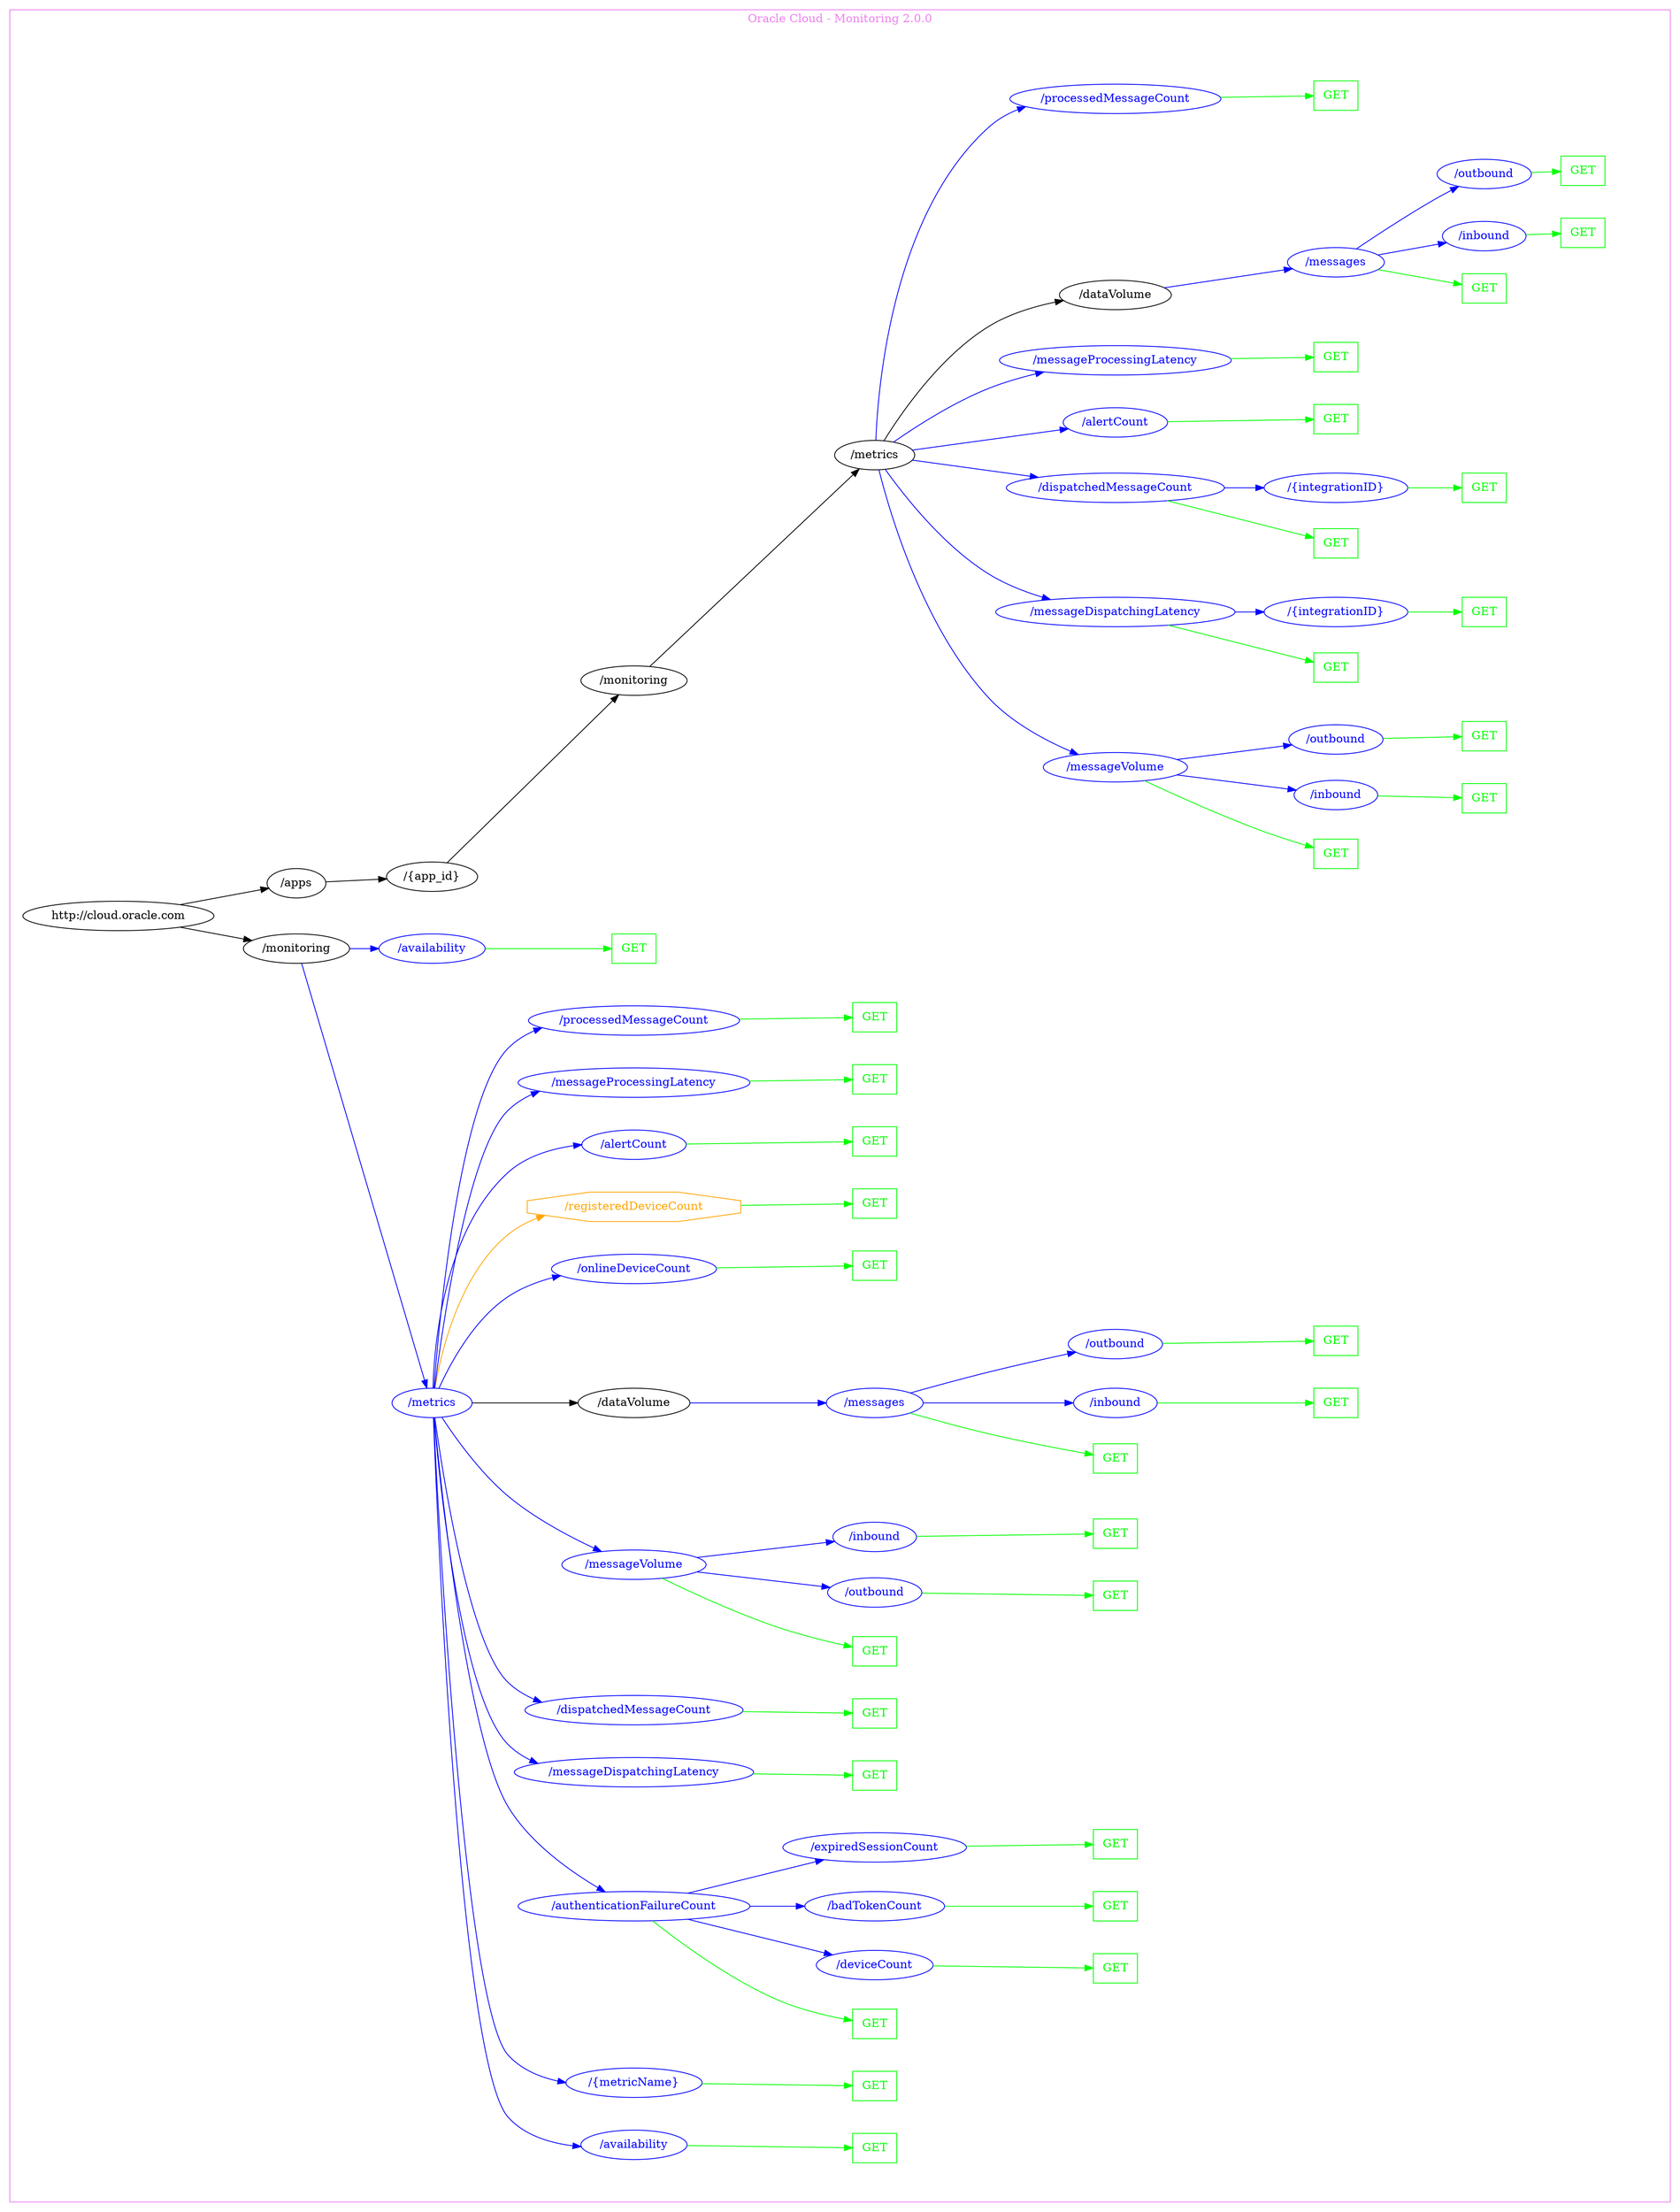 digraph Cloud_Computing_REST_API {
rankdir="LR";
subgraph cluster_0 {
label="Oracle Cloud - Monitoring 2.0.0"
color=violet
fontcolor=violet
subgraph cluster_1 {
label=""
color=white
fontcolor=white
node1 [label="http://cloud.oracle.com", shape="ellipse", color="black", fontcolor="black"]
node1 -> node2 [color="black", fontcolor="black"]
subgraph cluster_2 {
label=""
color=white
fontcolor=white
node2 [label="/monitoring", shape="ellipse", color="black", fontcolor="black"]
node2 -> node3 [color="blue", fontcolor="blue"]
subgraph cluster_3 {
label=""
color=white
fontcolor=white
node3 [label="/metrics", shape="ellipse", color="blue", fontcolor="blue"]
node3 -> node4 [color="blue", fontcolor="blue"]
subgraph cluster_4 {
label=""
color=white
fontcolor=white
node4 [label="/availability", shape="ellipse", color="blue", fontcolor="blue"]
node4 -> node5 [color="green", fontcolor="green"]
subgraph cluster_5 {
label=""
color=white
fontcolor=white
node5 [label="GET", shape="box", color="green", fontcolor="green"]
}
}
node3 -> node6 [color="blue", fontcolor="blue"]
subgraph cluster_6 {
label=""
color=white
fontcolor=white
node6 [label="/{metricName}", shape="ellipse", color="blue", fontcolor="blue"]
node6 -> node7 [color="green", fontcolor="green"]
subgraph cluster_7 {
label=""
color=white
fontcolor=white
node7 [label="GET", shape="box", color="green", fontcolor="green"]
}
}
node3 -> node8 [color="blue", fontcolor="blue"]
subgraph cluster_8 {
label=""
color=white
fontcolor=white
node8 [label="/authenticationFailureCount", shape="ellipse", color="blue", fontcolor="blue"]
node8 -> node9 [color="green", fontcolor="green"]
subgraph cluster_9 {
label=""
color=white
fontcolor=white
node9 [label="GET", shape="box", color="green", fontcolor="green"]
}
node8 -> node10 [color="blue", fontcolor="blue"]
subgraph cluster_10 {
label=""
color=white
fontcolor=white
node10 [label="/deviceCount", shape="ellipse", color="blue", fontcolor="blue"]
node10 -> node11 [color="green", fontcolor="green"]
subgraph cluster_11 {
label=""
color=white
fontcolor=white
node11 [label="GET", shape="box", color="green", fontcolor="green"]
}
}
node8 -> node12 [color="blue", fontcolor="blue"]
subgraph cluster_12 {
label=""
color=white
fontcolor=white
node12 [label="/badTokenCount", shape="ellipse", color="blue", fontcolor="blue"]
node12 -> node13 [color="green", fontcolor="green"]
subgraph cluster_13 {
label=""
color=white
fontcolor=white
node13 [label="GET", shape="box", color="green", fontcolor="green"]
}
}
node8 -> node14 [color="blue", fontcolor="blue"]
subgraph cluster_14 {
label=""
color=white
fontcolor=white
node14 [label="/expiredSessionCount", shape="ellipse", color="blue", fontcolor="blue"]
node14 -> node15 [color="green", fontcolor="green"]
subgraph cluster_15 {
label=""
color=white
fontcolor=white
node15 [label="GET", shape="box", color="green", fontcolor="green"]
}
}
}
node3 -> node16 [color="blue", fontcolor="blue"]
subgraph cluster_16 {
label=""
color=white
fontcolor=white
node16 [label="/messageDispatchingLatency", shape="ellipse", color="blue", fontcolor="blue"]
node16 -> node17 [color="green", fontcolor="green"]
subgraph cluster_17 {
label=""
color=white
fontcolor=white
node17 [label="GET", shape="box", color="green", fontcolor="green"]
}
}
node3 -> node18 [color="blue", fontcolor="blue"]
subgraph cluster_18 {
label=""
color=white
fontcolor=white
node18 [label="/dispatchedMessageCount", shape="ellipse", color="blue", fontcolor="blue"]
node18 -> node19 [color="green", fontcolor="green"]
subgraph cluster_19 {
label=""
color=white
fontcolor=white
node19 [label="GET", shape="box", color="green", fontcolor="green"]
}
}
node3 -> node20 [color="blue", fontcolor="blue"]
subgraph cluster_20 {
label=""
color=white
fontcolor=white
node20 [label="/messageVolume", shape="ellipse", color="blue", fontcolor="blue"]
node20 -> node21 [color="green", fontcolor="green"]
subgraph cluster_21 {
label=""
color=white
fontcolor=white
node21 [label="GET", shape="box", color="green", fontcolor="green"]
}
node20 -> node22 [color="blue", fontcolor="blue"]
subgraph cluster_22 {
label=""
color=white
fontcolor=white
node22 [label="/outbound", shape="ellipse", color="blue", fontcolor="blue"]
node22 -> node23 [color="green", fontcolor="green"]
subgraph cluster_23 {
label=""
color=white
fontcolor=white
node23 [label="GET", shape="box", color="green", fontcolor="green"]
}
}
node20 -> node24 [color="blue", fontcolor="blue"]
subgraph cluster_24 {
label=""
color=white
fontcolor=white
node24 [label="/inbound", shape="ellipse", color="blue", fontcolor="blue"]
node24 -> node25 [color="green", fontcolor="green"]
subgraph cluster_25 {
label=""
color=white
fontcolor=white
node25 [label="GET", shape="box", color="green", fontcolor="green"]
}
}
}
node3 -> node26 [color="black", fontcolor="black"]
subgraph cluster_26 {
label=""
color=white
fontcolor=white
node26 [label="/dataVolume", shape="ellipse", color="black", fontcolor="black"]
node26 -> node27 [color="blue", fontcolor="blue"]
subgraph cluster_27 {
label=""
color=white
fontcolor=white
node27 [label="/messages", shape="ellipse", color="blue", fontcolor="blue"]
node27 -> node28 [color="green", fontcolor="green"]
subgraph cluster_28 {
label=""
color=white
fontcolor=white
node28 [label="GET", shape="box", color="green", fontcolor="green"]
}
node27 -> node29 [color="blue", fontcolor="blue"]
subgraph cluster_29 {
label=""
color=white
fontcolor=white
node29 [label="/inbound", shape="ellipse", color="blue", fontcolor="blue"]
node29 -> node30 [color="green", fontcolor="green"]
subgraph cluster_30 {
label=""
color=white
fontcolor=white
node30 [label="GET", shape="box", color="green", fontcolor="green"]
}
}
node27 -> node31 [color="blue", fontcolor="blue"]
subgraph cluster_31 {
label=""
color=white
fontcolor=white
node31 [label="/outbound", shape="ellipse", color="blue", fontcolor="blue"]
node31 -> node32 [color="green", fontcolor="green"]
subgraph cluster_32 {
label=""
color=white
fontcolor=white
node32 [label="GET", shape="box", color="green", fontcolor="green"]
}
}
}
}
node3 -> node33 [color="blue", fontcolor="blue"]
subgraph cluster_33 {
label=""
color=white
fontcolor=white
node33 [label="/onlineDeviceCount", shape="ellipse", color="blue", fontcolor="blue"]
node33 -> node34 [color="green", fontcolor="green"]
subgraph cluster_34 {
label=""
color=white
fontcolor=white
node34 [label="GET", shape="box", color="green", fontcolor="green"]
}
}
node3 -> node35 [color="orange", fontcolor="orange"]
subgraph cluster_35 {
label=""
color=white
fontcolor=white
node35 [label="/registeredDeviceCount", shape="octagon", color="orange", fontcolor="orange"]
node35 -> node36 [color="green", fontcolor="green"]
subgraph cluster_36 {
label=""
color=white
fontcolor=white
node36 [label="GET", shape="box", color="green", fontcolor="green"]
}
}
node3 -> node37 [color="blue", fontcolor="blue"]
subgraph cluster_37 {
label=""
color=white
fontcolor=white
node37 [label="/alertCount", shape="ellipse", color="blue", fontcolor="blue"]
node37 -> node38 [color="green", fontcolor="green"]
subgraph cluster_38 {
label=""
color=white
fontcolor=white
node38 [label="GET", shape="box", color="green", fontcolor="green"]
}
}
node3 -> node39 [color="blue", fontcolor="blue"]
subgraph cluster_39 {
label=""
color=white
fontcolor=white
node39 [label="/messageProcessingLatency", shape="ellipse", color="blue", fontcolor="blue"]
node39 -> node40 [color="green", fontcolor="green"]
subgraph cluster_40 {
label=""
color=white
fontcolor=white
node40 [label="GET", shape="box", color="green", fontcolor="green"]
}
}
node3 -> node41 [color="blue", fontcolor="blue"]
subgraph cluster_41 {
label=""
color=white
fontcolor=white
node41 [label="/processedMessageCount", shape="ellipse", color="blue", fontcolor="blue"]
node41 -> node42 [color="green", fontcolor="green"]
subgraph cluster_42 {
label=""
color=white
fontcolor=white
node42 [label="GET", shape="box", color="green", fontcolor="green"]
}
}
}
node2 -> node43 [color="blue", fontcolor="blue"]
subgraph cluster_43 {
label=""
color=white
fontcolor=white
node43 [label="/availability", shape="ellipse", color="blue", fontcolor="blue"]
node43 -> node44 [color="green", fontcolor="green"]
subgraph cluster_44 {
label=""
color=white
fontcolor=white
node44 [label="GET", shape="box", color="green", fontcolor="green"]
}
}
}
node1 -> node45 [color="black", fontcolor="black"]
subgraph cluster_45 {
label=""
color=white
fontcolor=white
node45 [label="/apps", shape="ellipse", color="black", fontcolor="black"]
node45 -> node46 [color="black", fontcolor="black"]
subgraph cluster_46 {
label=""
color=white
fontcolor=white
node46 [label="/{app_id}", shape="ellipse", color="black", fontcolor="black"]
node46 -> node47 [color="black", fontcolor="black"]
subgraph cluster_47 {
label=""
color=white
fontcolor=white
node47 [label="/monitoring", shape="ellipse", color="black", fontcolor="black"]
node47 -> node48 [color="black", fontcolor="black"]
subgraph cluster_48 {
label=""
color=white
fontcolor=white
node48 [label="/metrics", shape="ellipse", color="black", fontcolor="black"]
node48 -> node49 [color="blue", fontcolor="blue"]
subgraph cluster_49 {
label=""
color=white
fontcolor=white
node49 [label="/messageVolume", shape="ellipse", color="blue", fontcolor="blue"]
node49 -> node50 [color="green", fontcolor="green"]
subgraph cluster_50 {
label=""
color=white
fontcolor=white
node50 [label="GET", shape="box", color="green", fontcolor="green"]
}
node49 -> node51 [color="blue", fontcolor="blue"]
subgraph cluster_51 {
label=""
color=white
fontcolor=white
node51 [label="/inbound", shape="ellipse", color="blue", fontcolor="blue"]
node51 -> node52 [color="green", fontcolor="green"]
subgraph cluster_52 {
label=""
color=white
fontcolor=white
node52 [label="GET", shape="box", color="green", fontcolor="green"]
}
}
node49 -> node53 [color="blue", fontcolor="blue"]
subgraph cluster_53 {
label=""
color=white
fontcolor=white
node53 [label="/outbound", shape="ellipse", color="blue", fontcolor="blue"]
node53 -> node54 [color="green", fontcolor="green"]
subgraph cluster_54 {
label=""
color=white
fontcolor=white
node54 [label="GET", shape="box", color="green", fontcolor="green"]
}
}
}
node48 -> node55 [color="blue", fontcolor="blue"]
subgraph cluster_55 {
label=""
color=white
fontcolor=white
node55 [label="/messageDispatchingLatency", shape="ellipse", color="blue", fontcolor="blue"]
node55 -> node56 [color="green", fontcolor="green"]
subgraph cluster_56 {
label=""
color=white
fontcolor=white
node56 [label="GET", shape="box", color="green", fontcolor="green"]
}
node55 -> node57 [color="blue", fontcolor="blue"]
subgraph cluster_57 {
label=""
color=white
fontcolor=white
node57 [label="/{integrationID}", shape="ellipse", color="blue", fontcolor="blue"]
node57 -> node58 [color="green", fontcolor="green"]
subgraph cluster_58 {
label=""
color=white
fontcolor=white
node58 [label="GET", shape="box", color="green", fontcolor="green"]
}
}
}
node48 -> node59 [color="blue", fontcolor="blue"]
subgraph cluster_59 {
label=""
color=white
fontcolor=white
node59 [label="/dispatchedMessageCount", shape="ellipse", color="blue", fontcolor="blue"]
node59 -> node60 [color="green", fontcolor="green"]
subgraph cluster_60 {
label=""
color=white
fontcolor=white
node60 [label="GET", shape="box", color="green", fontcolor="green"]
}
node59 -> node61 [color="blue", fontcolor="blue"]
subgraph cluster_61 {
label=""
color=white
fontcolor=white
node61 [label="/{integrationID}", shape="ellipse", color="blue", fontcolor="blue"]
node61 -> node62 [color="green", fontcolor="green"]
subgraph cluster_62 {
label=""
color=white
fontcolor=white
node62 [label="GET", shape="box", color="green", fontcolor="green"]
}
}
}
node48 -> node63 [color="blue", fontcolor="blue"]
subgraph cluster_63 {
label=""
color=white
fontcolor=white
node63 [label="/alertCount", shape="ellipse", color="blue", fontcolor="blue"]
node63 -> node64 [color="green", fontcolor="green"]
subgraph cluster_64 {
label=""
color=white
fontcolor=white
node64 [label="GET", shape="box", color="green", fontcolor="green"]
}
}
node48 -> node65 [color="blue", fontcolor="blue"]
subgraph cluster_65 {
label=""
color=white
fontcolor=white
node65 [label="/messageProcessingLatency", shape="ellipse", color="blue", fontcolor="blue"]
node65 -> node66 [color="green", fontcolor="green"]
subgraph cluster_66 {
label=""
color=white
fontcolor=white
node66 [label="GET", shape="box", color="green", fontcolor="green"]
}
}
node48 -> node67 [color="black", fontcolor="black"]
subgraph cluster_67 {
label=""
color=white
fontcolor=white
node67 [label="/dataVolume", shape="ellipse", color="black", fontcolor="black"]
node67 -> node68 [color="blue", fontcolor="blue"]
subgraph cluster_68 {
label=""
color=white
fontcolor=white
node68 [label="/messages", shape="ellipse", color="blue", fontcolor="blue"]
node68 -> node69 [color="green", fontcolor="green"]
subgraph cluster_69 {
label=""
color=white
fontcolor=white
node69 [label="GET", shape="box", color="green", fontcolor="green"]
}
node68 -> node70 [color="blue", fontcolor="blue"]
subgraph cluster_70 {
label=""
color=white
fontcolor=white
node70 [label="/inbound", shape="ellipse", color="blue", fontcolor="blue"]
node70 -> node71 [color="green", fontcolor="green"]
subgraph cluster_71 {
label=""
color=white
fontcolor=white
node71 [label="GET", shape="box", color="green", fontcolor="green"]
}
}
node68 -> node72 [color="blue", fontcolor="blue"]
subgraph cluster_72 {
label=""
color=white
fontcolor=white
node72 [label="/outbound", shape="ellipse", color="blue", fontcolor="blue"]
node72 -> node73 [color="green", fontcolor="green"]
subgraph cluster_73 {
label=""
color=white
fontcolor=white
node73 [label="GET", shape="box", color="green", fontcolor="green"]
}
}
}
}
node48 -> node74 [color="blue", fontcolor="blue"]
subgraph cluster_74 {
label=""
color=white
fontcolor=white
node74 [label="/processedMessageCount", shape="ellipse", color="blue", fontcolor="blue"]
node74 -> node75 [color="green", fontcolor="green"]
subgraph cluster_75 {
label=""
color=white
fontcolor=white
node75 [label="GET", shape="box", color="green", fontcolor="green"]
}
}
}
}
}
}
}
}
}
